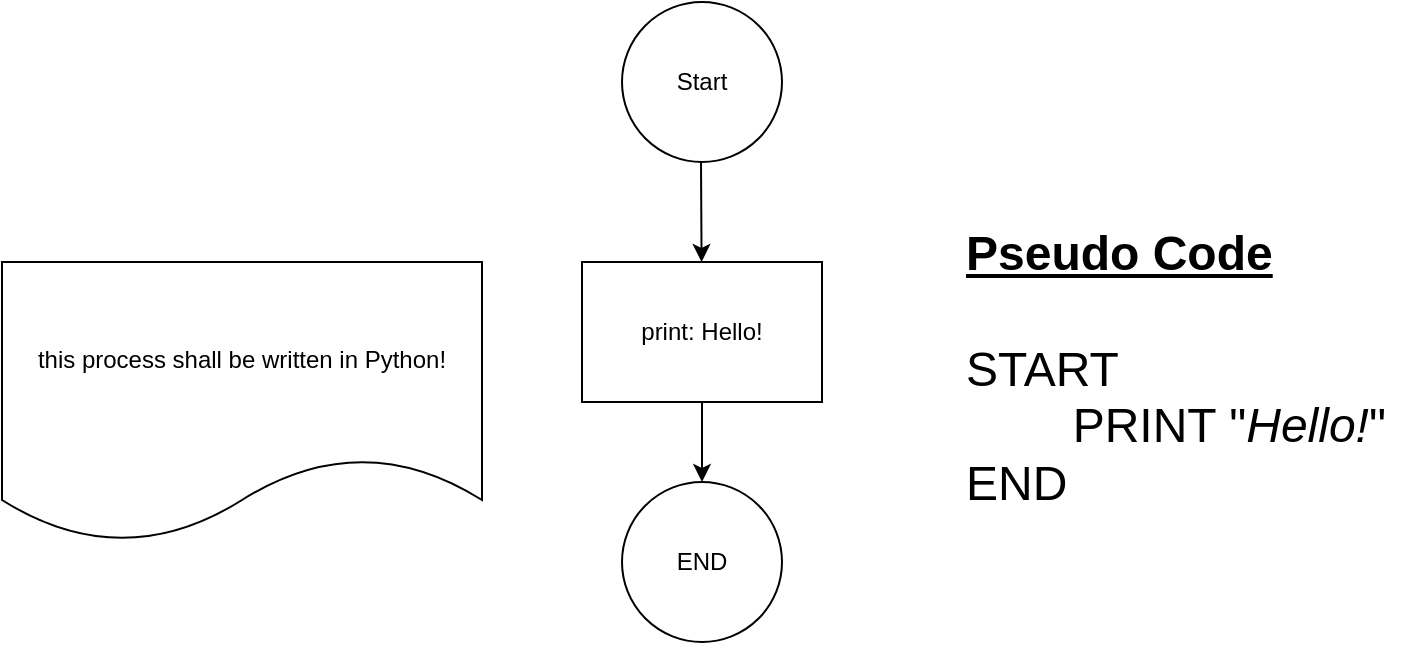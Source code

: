 <mxfile version="28.1.2">
  <diagram name="Seite-1" id="UA1N2W71fPn_g4iOy0cN">
    <mxGraphModel dx="1426" dy="841" grid="1" gridSize="10" guides="1" tooltips="1" connect="1" arrows="1" fold="1" page="1" pageScale="1" pageWidth="827" pageHeight="1169" math="0" shadow="0">
      <root>
        <mxCell id="0" />
        <mxCell id="1" parent="0" />
        <mxCell id="8RoPhXUf6Hoihfnr4ztm-1" value="Start" style="ellipse;whiteSpace=wrap;html=1;rotation=0;" vertex="1" parent="1">
          <mxGeometry x="360" y="80" width="80" height="80" as="geometry" />
        </mxCell>
        <mxCell id="8RoPhXUf6Hoihfnr4ztm-2" value="" style="endArrow=classic;html=1;rounded=0;" edge="1" parent="1" target="8RoPhXUf6Hoihfnr4ztm-3">
          <mxGeometry width="50" height="50" relative="1" as="geometry">
            <mxPoint x="399.5" y="160" as="sourcePoint" />
            <mxPoint x="400" y="240" as="targetPoint" />
          </mxGeometry>
        </mxCell>
        <mxCell id="8RoPhXUf6Hoihfnr4ztm-8" value="" style="edgeStyle=orthogonalEdgeStyle;rounded=0;orthogonalLoop=1;jettySize=auto;html=1;" edge="1" parent="1" source="8RoPhXUf6Hoihfnr4ztm-3" target="8RoPhXUf6Hoihfnr4ztm-4">
          <mxGeometry relative="1" as="geometry" />
        </mxCell>
        <mxCell id="8RoPhXUf6Hoihfnr4ztm-3" value="print: Hello!" style="rounded=0;whiteSpace=wrap;html=1;" vertex="1" parent="1">
          <mxGeometry x="340" y="210" width="120" height="70" as="geometry" />
        </mxCell>
        <mxCell id="8RoPhXUf6Hoihfnr4ztm-4" value="END" style="ellipse;whiteSpace=wrap;html=1;aspect=fixed;" vertex="1" parent="1">
          <mxGeometry x="360" y="320" width="80" height="80" as="geometry" />
        </mxCell>
        <mxCell id="8RoPhXUf6Hoihfnr4ztm-9" value="this process shall be written in Python!" style="shape=document;whiteSpace=wrap;html=1;boundedLbl=1;" vertex="1" parent="1">
          <mxGeometry x="50" y="210" width="240" height="140" as="geometry" />
        </mxCell>
        <mxCell id="8RoPhXUf6Hoihfnr4ztm-11" value="&lt;h1 style=&quot;margin-top: 0px;&quot;&gt;&lt;span style=&quot;background-color: transparent; color: light-dark(rgb(0, 0, 0), rgb(255, 255, 255));&quot;&gt;&lt;u&gt;Pseudo Code&lt;/u&gt;&lt;br&gt;&lt;/span&gt;&lt;br&gt;&lt;span style=&quot;font-weight: normal;&quot;&gt;START&lt;br&gt;&lt;span style=&quot;white-space: pre;&quot;&gt;&#x9;&lt;/span&gt;PRINT &quot;&lt;i&gt;Hello!&lt;/i&gt;&quot;&lt;br&gt;END&lt;/span&gt;&lt;/h1&gt;" style="text;html=1;whiteSpace=wrap;overflow=hidden;rounded=0;" vertex="1" parent="1">
          <mxGeometry x="530" y="185" width="230" height="185" as="geometry" />
        </mxCell>
      </root>
    </mxGraphModel>
  </diagram>
</mxfile>
